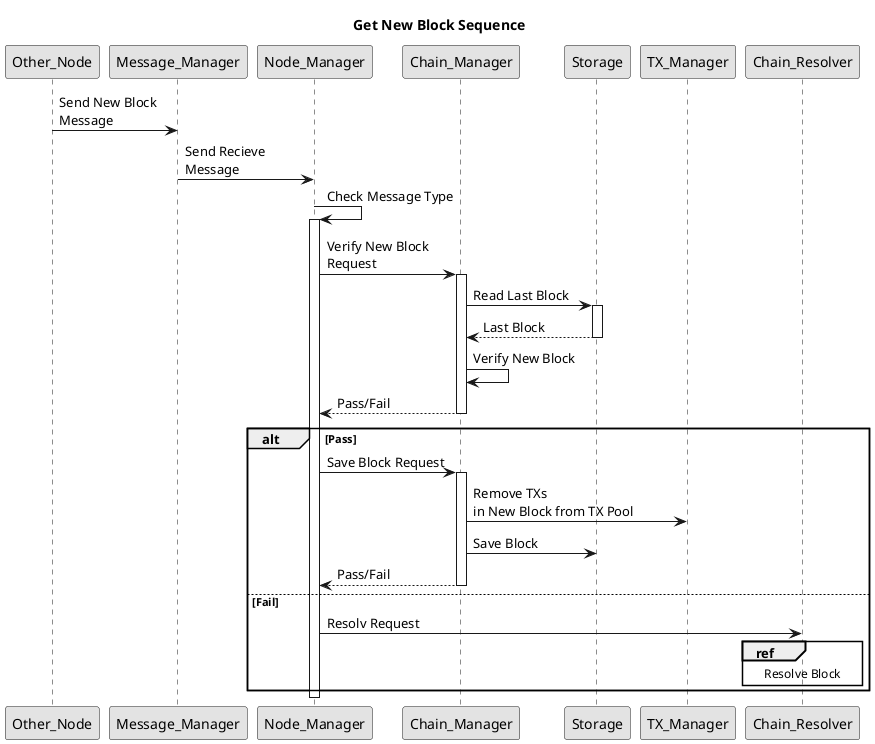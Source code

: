 @startuml
skinparam shadowing false
skinparam monochrome true
title Get New Block Sequence


Other_Node -> Message_Manager: Send New Block\nMessage
Message_Manager -> Node_Manager: Send Recieve\nMessage
Node_Manager -> Node_Manager: Check Message Type
activate Node_Manager
Node_Manager -> Chain_Manager: Verify New Block\nRequest
activate Chain_Manager
Chain_Manager -> Storage:Read Last Block
activate Storage
Storage --> Chain_Manager: Last Block
deactivate Storage
Chain_Manager -> Chain_Manager: Verify New Block
Chain_Manager --> Node_Manager: Pass/Fail
deactivate Chain_Manager
alt Pass
  Node_Manager -> Chain_Manager: Save Block Request
  activate Chain_Manager
  Chain_Manager -> TX_Manager: Remove TXs\nin New Block from TX Pool
  Chain_Manager -> Storage: Save Block
  Chain_Manager --> Node_Manager: Pass/Fail
  deactivate Chain_Manager
else Fail
  Node_Manager -> Chain_Resolver: Resolv Request
  ref over Chain_Resolver
    Resolve Block
  end ref
end
deactivate Node_Manager
@enduml
